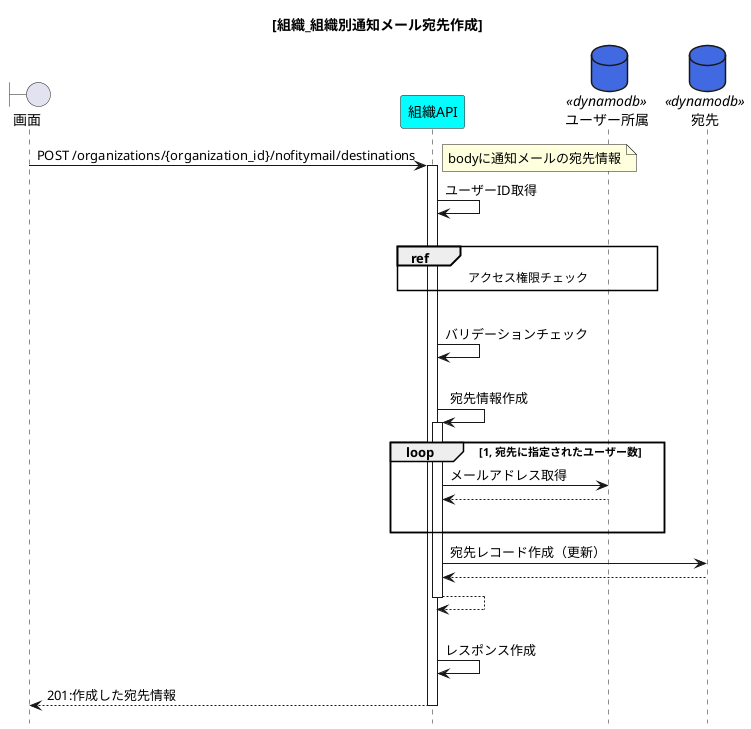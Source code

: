 @startuml{API_組織_組織別通知メール宛先作成.png}
title [組織_組織別通知メール宛先作成]
hide footbox

boundary 画面 as view
participant 組織API as api_organizations #cyan
database ユーザー所属 as table_affiliation <<dynamodb>> #royalblue
database 宛先 as table_destinations <<dynamodb>> #royalblue

view -> api_organizations : POST /organizations/{organization_id}/nofitymail/destinations
note right :bodyに通知メールの宛先情報
activate api_organizations
    api_organizations -> api_organizations :ユーザーID取得
    |||
    ref over api_organizations, table_affiliation :アクセス権限チェック
    |||
    api_organizations -> api_organizations :バリデーションチェック
    |||
    api_organizations -> api_organizations :宛先情報作成
    activate api_organizations
        loop 1, 宛先に指定されたユーザー数
            api_organizations -> table_affiliation :メールアドレス取得
            table_affiliation --> api_organizations
            |||
        end
        api_organizations -> table_destinations :宛先レコード作成（更新）
        table_destinations --> api_organizations
        api_organizations --> api_organizations
    deactivate api_organizations
    |||
    api_organizations -> api_organizations :レスポンス作成
    api_organizations --> view :201:作成した宛先情報
deactivate api_organizations

@enduml
